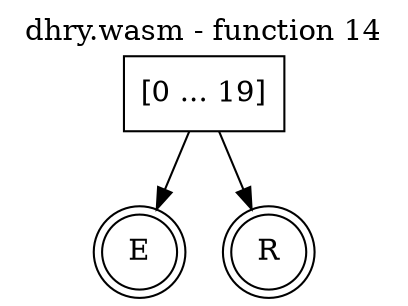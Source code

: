 digraph finite_state_machine {
    label = "dhry.wasm - function 14"
    labelloc =  t
    labelfontsize = 16
    labelfontcolor = black
    labelfontname = "Helvetica"
    node [shape = doublecircle]; E R ;
    node [shape = box];
    node [shape=box, color=black, style=solid] 0[label="[0 ... 19]"]
    0 -> E;
    0 -> R;
}
